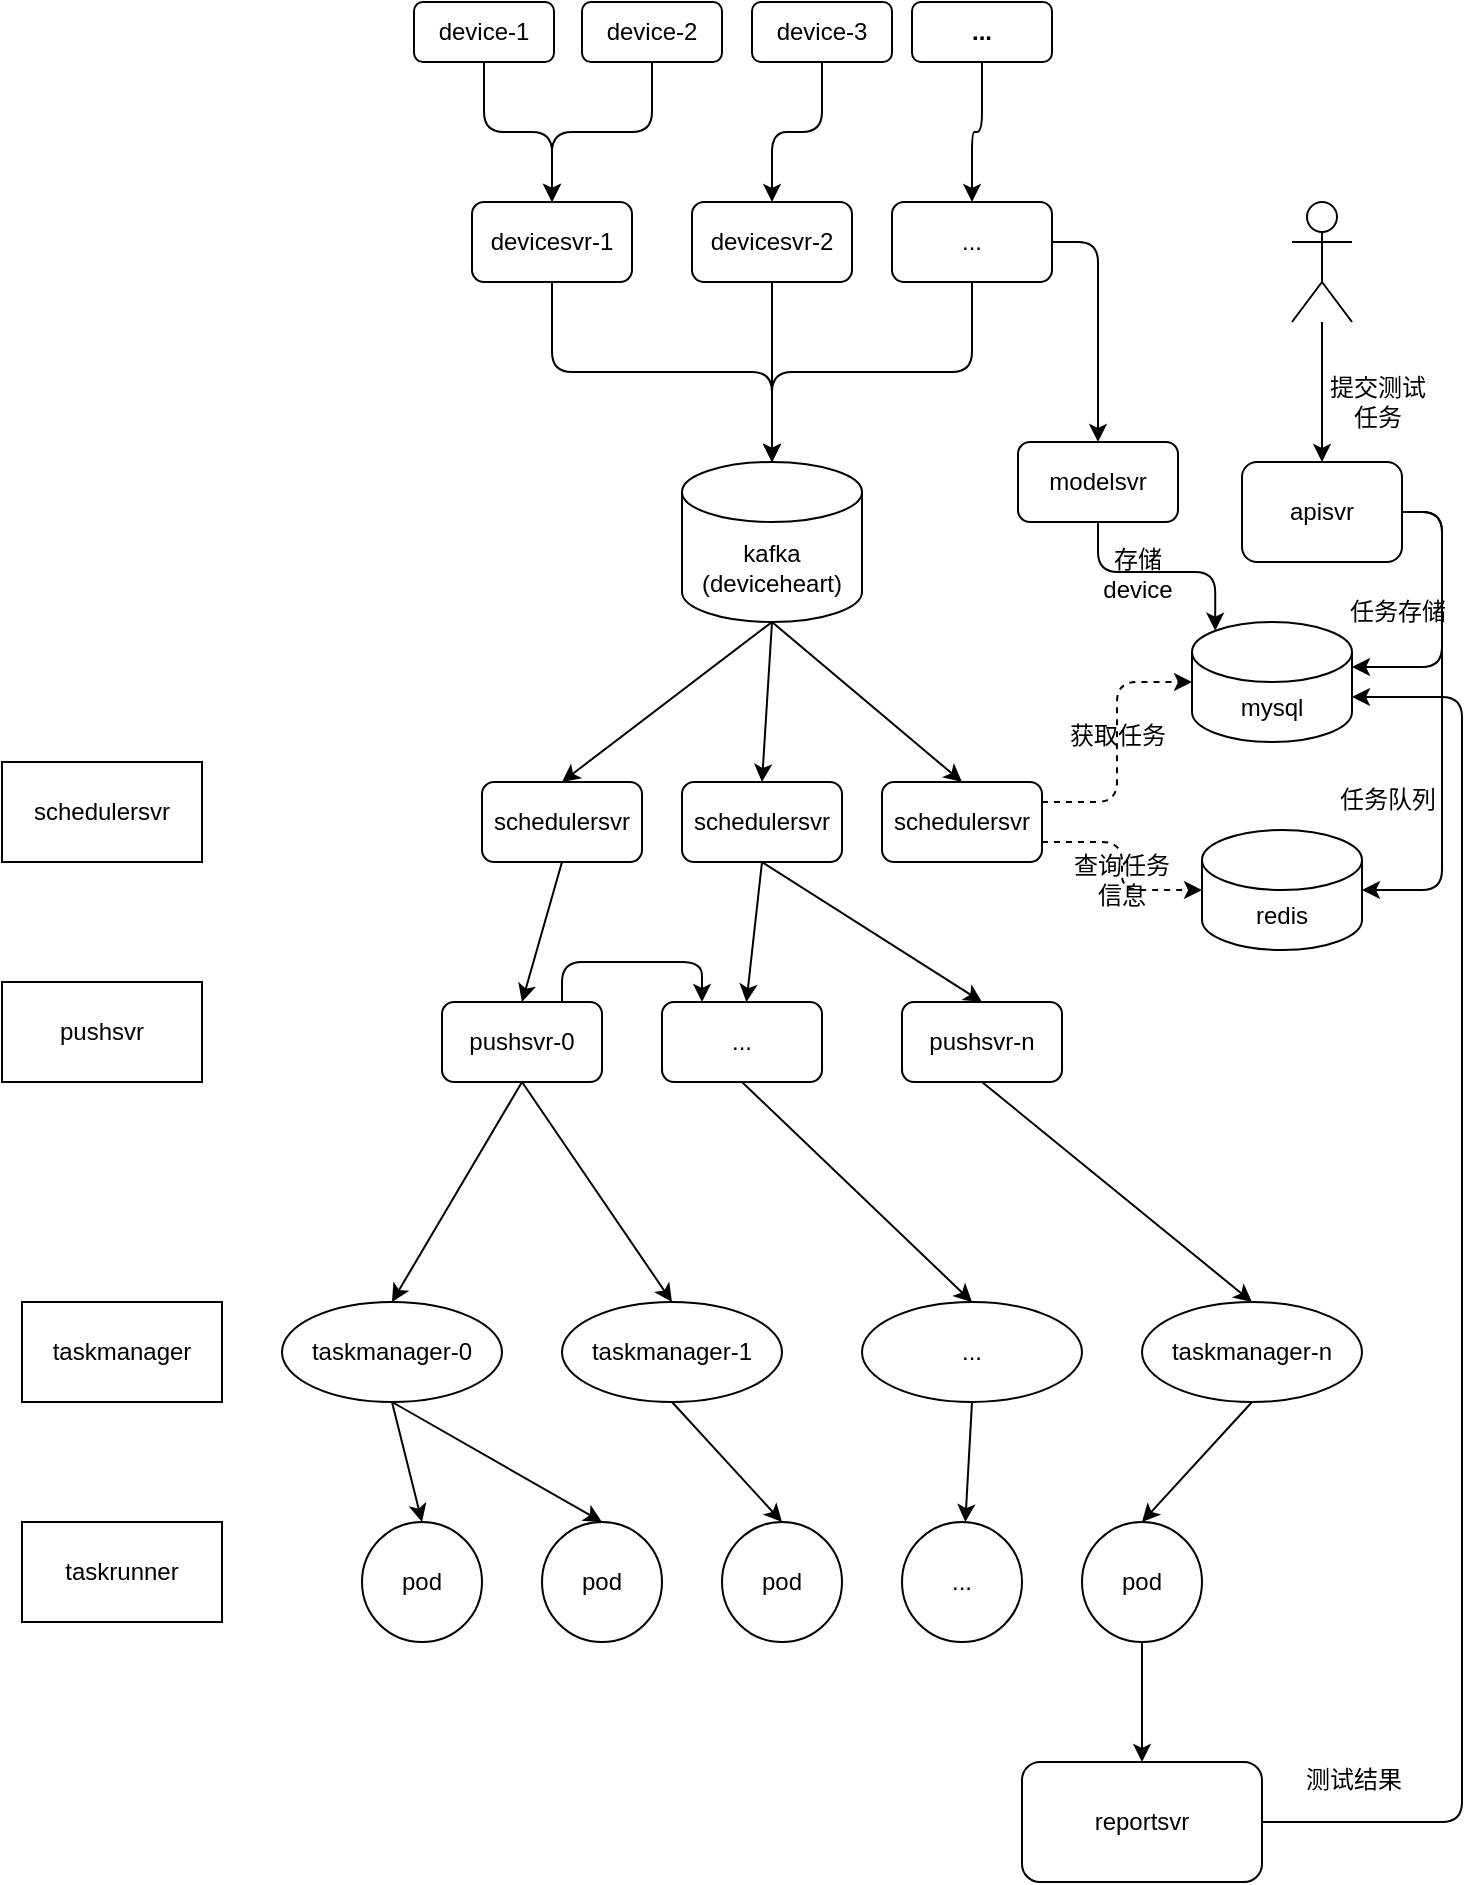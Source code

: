 <mxfile version="20.2.7" type="github">
  <diagram id="ftSVN6Fw9w7qbt5IRIi7" name="第 1 页">
    <mxGraphModel dx="1344" dy="2027" grid="1" gridSize="10" guides="1" tooltips="1" connect="1" arrows="1" fold="1" page="1" pageScale="1" pageWidth="827" pageHeight="1169" math="0" shadow="0">
      <root>
        <mxCell id="0" />
        <mxCell id="1" parent="0" />
        <mxCell id="ZyIvLldJ3OBjITECG5pd-35" style="edgeStyle=none;rounded=0;orthogonalLoop=1;jettySize=auto;html=1;exitX=0.5;exitY=1;exitDx=0;exitDy=0;entryX=0.5;entryY=0;entryDx=0;entryDy=0;" parent="1" source="ZyIvLldJ3OBjITECG5pd-1" target="ZyIvLldJ3OBjITECG5pd-14" edge="1">
          <mxGeometry relative="1" as="geometry" />
        </mxCell>
        <mxCell id="ZyIvLldJ3OBjITECG5pd-36" style="edgeStyle=none;rounded=0;orthogonalLoop=1;jettySize=auto;html=1;exitX=0.5;exitY=1;exitDx=0;exitDy=0;entryX=0.5;entryY=0;entryDx=0;entryDy=0;" parent="1" source="ZyIvLldJ3OBjITECG5pd-1" target="ZyIvLldJ3OBjITECG5pd-15" edge="1">
          <mxGeometry relative="1" as="geometry" />
        </mxCell>
        <mxCell id="ZyIvLldJ3OBjITECG5pd-1" value="taskmanager-0" style="ellipse;whiteSpace=wrap;html=1;" parent="1" vertex="1">
          <mxGeometry x="180" y="430" width="110" height="50" as="geometry" />
        </mxCell>
        <mxCell id="ZyIvLldJ3OBjITECG5pd-37" style="edgeStyle=none;rounded=0;orthogonalLoop=1;jettySize=auto;html=1;exitX=0.5;exitY=1;exitDx=0;exitDy=0;entryX=0.5;entryY=0;entryDx=0;entryDy=0;" parent="1" source="ZyIvLldJ3OBjITECG5pd-2" target="ZyIvLldJ3OBjITECG5pd-16" edge="1">
          <mxGeometry relative="1" as="geometry" />
        </mxCell>
        <mxCell id="ZyIvLldJ3OBjITECG5pd-2" value="taskmanager-1" style="ellipse;whiteSpace=wrap;html=1;" parent="1" vertex="1">
          <mxGeometry x="320" y="430" width="110" height="50" as="geometry" />
        </mxCell>
        <mxCell id="ZyIvLldJ3OBjITECG5pd-38" style="edgeStyle=none;rounded=0;orthogonalLoop=1;jettySize=auto;html=1;exitX=0.5;exitY=1;exitDx=0;exitDy=0;" parent="1" source="ZyIvLldJ3OBjITECG5pd-3" target="ZyIvLldJ3OBjITECG5pd-17" edge="1">
          <mxGeometry relative="1" as="geometry" />
        </mxCell>
        <mxCell id="ZyIvLldJ3OBjITECG5pd-3" value="..." style="ellipse;whiteSpace=wrap;html=1;" parent="1" vertex="1">
          <mxGeometry x="470" y="430" width="110" height="50" as="geometry" />
        </mxCell>
        <mxCell id="ZyIvLldJ3OBjITECG5pd-39" style="edgeStyle=none;rounded=0;orthogonalLoop=1;jettySize=auto;html=1;exitX=0.5;exitY=1;exitDx=0;exitDy=0;entryX=0.5;entryY=0;entryDx=0;entryDy=0;" parent="1" source="ZyIvLldJ3OBjITECG5pd-4" target="ZyIvLldJ3OBjITECG5pd-18" edge="1">
          <mxGeometry relative="1" as="geometry" />
        </mxCell>
        <mxCell id="ZyIvLldJ3OBjITECG5pd-4" value="taskmanager-n" style="ellipse;whiteSpace=wrap;html=1;" parent="1" vertex="1">
          <mxGeometry x="610" y="430" width="110" height="50" as="geometry" />
        </mxCell>
        <mxCell id="ZyIvLldJ3OBjITECG5pd-25" style="edgeStyle=none;rounded=0;orthogonalLoop=1;jettySize=auto;html=1;exitX=0.5;exitY=1;exitDx=0;exitDy=0;entryX=0.5;entryY=0;entryDx=0;entryDy=0;" parent="1" source="ZyIvLldJ3OBjITECG5pd-5" target="ZyIvLldJ3OBjITECG5pd-1" edge="1">
          <mxGeometry relative="1" as="geometry" />
        </mxCell>
        <mxCell id="ZyIvLldJ3OBjITECG5pd-26" style="edgeStyle=none;rounded=0;orthogonalLoop=1;jettySize=auto;html=1;exitX=0.5;exitY=1;exitDx=0;exitDy=0;entryX=0.5;entryY=0;entryDx=0;entryDy=0;" parent="1" source="ZyIvLldJ3OBjITECG5pd-5" target="ZyIvLldJ3OBjITECG5pd-2" edge="1">
          <mxGeometry relative="1" as="geometry" />
        </mxCell>
        <mxCell id="ZyIvLldJ3OBjITECG5pd-43" style="edgeStyle=orthogonalEdgeStyle;rounded=1;orthogonalLoop=1;jettySize=auto;html=1;exitX=0.75;exitY=0;exitDx=0;exitDy=0;entryX=0.25;entryY=0;entryDx=0;entryDy=0;" parent="1" source="ZyIvLldJ3OBjITECG5pd-5" target="ZyIvLldJ3OBjITECG5pd-6" edge="1">
          <mxGeometry relative="1" as="geometry" />
        </mxCell>
        <mxCell id="ZyIvLldJ3OBjITECG5pd-5" value="pushsvr-0" style="rounded=1;whiteSpace=wrap;html=1;" parent="1" vertex="1">
          <mxGeometry x="260" y="280" width="80" height="40" as="geometry" />
        </mxCell>
        <mxCell id="ZyIvLldJ3OBjITECG5pd-27" style="edgeStyle=none;rounded=0;orthogonalLoop=1;jettySize=auto;html=1;exitX=0.5;exitY=1;exitDx=0;exitDy=0;entryX=0.5;entryY=0;entryDx=0;entryDy=0;" parent="1" source="ZyIvLldJ3OBjITECG5pd-6" target="ZyIvLldJ3OBjITECG5pd-3" edge="1">
          <mxGeometry relative="1" as="geometry" />
        </mxCell>
        <mxCell id="ZyIvLldJ3OBjITECG5pd-6" value="..." style="rounded=1;whiteSpace=wrap;html=1;" parent="1" vertex="1">
          <mxGeometry x="370" y="280" width="80" height="40" as="geometry" />
        </mxCell>
        <mxCell id="ZyIvLldJ3OBjITECG5pd-28" style="edgeStyle=none;rounded=0;orthogonalLoop=1;jettySize=auto;html=1;exitX=0.5;exitY=1;exitDx=0;exitDy=0;entryX=0.5;entryY=0;entryDx=0;entryDy=0;" parent="1" source="ZyIvLldJ3OBjITECG5pd-7" target="ZyIvLldJ3OBjITECG5pd-4" edge="1">
          <mxGeometry relative="1" as="geometry" />
        </mxCell>
        <mxCell id="ZyIvLldJ3OBjITECG5pd-7" value="pushsvr-n" style="rounded=1;whiteSpace=wrap;html=1;" parent="1" vertex="1">
          <mxGeometry x="490" y="280" width="80" height="40" as="geometry" />
        </mxCell>
        <mxCell id="ZyIvLldJ3OBjITECG5pd-29" style="edgeStyle=none;rounded=0;orthogonalLoop=1;jettySize=auto;html=1;exitX=0.5;exitY=1;exitDx=0;exitDy=0;entryX=0.5;entryY=0;entryDx=0;entryDy=0;" parent="1" source="ZyIvLldJ3OBjITECG5pd-12" target="ZyIvLldJ3OBjITECG5pd-5" edge="1">
          <mxGeometry relative="1" as="geometry" />
        </mxCell>
        <mxCell id="ZyIvLldJ3OBjITECG5pd-12" value="schedulersvr" style="rounded=1;whiteSpace=wrap;html=1;" parent="1" vertex="1">
          <mxGeometry x="280" y="170" width="80" height="40" as="geometry" />
        </mxCell>
        <mxCell id="ZyIvLldJ3OBjITECG5pd-32" style="edgeStyle=none;rounded=0;orthogonalLoop=1;jettySize=auto;html=1;exitX=0.5;exitY=1;exitDx=0;exitDy=0;exitPerimeter=0;entryX=0.5;entryY=0;entryDx=0;entryDy=0;" parent="1" source="ZyIvLldJ3OBjITECG5pd-13" target="ZyIvLldJ3OBjITECG5pd-12" edge="1">
          <mxGeometry relative="1" as="geometry" />
        </mxCell>
        <mxCell id="ZyIvLldJ3OBjITECG5pd-33" style="edgeStyle=none;rounded=0;orthogonalLoop=1;jettySize=auto;html=1;exitX=0.5;exitY=1;exitDx=0;exitDy=0;exitPerimeter=0;entryX=0.5;entryY=0;entryDx=0;entryDy=0;" parent="1" source="ZyIvLldJ3OBjITECG5pd-13" target="ZyIvLldJ3OBjITECG5pd-30" edge="1">
          <mxGeometry relative="1" as="geometry" />
        </mxCell>
        <mxCell id="ZyIvLldJ3OBjITECG5pd-34" style="edgeStyle=none;rounded=0;orthogonalLoop=1;jettySize=auto;html=1;exitX=0.5;exitY=1;exitDx=0;exitDy=0;exitPerimeter=0;entryX=0.5;entryY=0;entryDx=0;entryDy=0;" parent="1" source="ZyIvLldJ3OBjITECG5pd-13" target="ZyIvLldJ3OBjITECG5pd-31" edge="1">
          <mxGeometry relative="1" as="geometry" />
        </mxCell>
        <mxCell id="ZyIvLldJ3OBjITECG5pd-13" value="&lt;div&gt;kafka&lt;/div&gt;&lt;div&gt;(deviceheart)&lt;br&gt;&lt;/div&gt;" style="shape=cylinder3;whiteSpace=wrap;html=1;boundedLbl=1;backgroundOutline=1;size=15;" parent="1" vertex="1">
          <mxGeometry x="380" y="10" width="90" height="80" as="geometry" />
        </mxCell>
        <mxCell id="ZyIvLldJ3OBjITECG5pd-14" value="pod" style="ellipse;whiteSpace=wrap;html=1;aspect=fixed;" parent="1" vertex="1">
          <mxGeometry x="220" y="540" width="60" height="60" as="geometry" />
        </mxCell>
        <mxCell id="ZyIvLldJ3OBjITECG5pd-15" value="pod" style="ellipse;whiteSpace=wrap;html=1;aspect=fixed;" parent="1" vertex="1">
          <mxGeometry x="310" y="540" width="60" height="60" as="geometry" />
        </mxCell>
        <mxCell id="ZyIvLldJ3OBjITECG5pd-16" value="pod" style="ellipse;whiteSpace=wrap;html=1;aspect=fixed;" parent="1" vertex="1">
          <mxGeometry x="400" y="540" width="60" height="60" as="geometry" />
        </mxCell>
        <mxCell id="ZyIvLldJ3OBjITECG5pd-17" value="..." style="ellipse;whiteSpace=wrap;html=1;aspect=fixed;" parent="1" vertex="1">
          <mxGeometry x="490" y="540" width="60" height="60" as="geometry" />
        </mxCell>
        <mxCell id="L9WqjUFJUXGRfM3yI8P8-16" style="edgeStyle=orthogonalEdgeStyle;rounded=1;orthogonalLoop=1;jettySize=auto;html=1;exitX=0.5;exitY=1;exitDx=0;exitDy=0;entryX=0.5;entryY=0;entryDx=0;entryDy=0;" edge="1" parent="1" source="ZyIvLldJ3OBjITECG5pd-18" target="L9WqjUFJUXGRfM3yI8P8-15">
          <mxGeometry relative="1" as="geometry" />
        </mxCell>
        <mxCell id="ZyIvLldJ3OBjITECG5pd-18" value="pod" style="ellipse;whiteSpace=wrap;html=1;aspect=fixed;" parent="1" vertex="1">
          <mxGeometry x="580" y="540" width="60" height="60" as="geometry" />
        </mxCell>
        <mxCell id="ZyIvLldJ3OBjITECG5pd-21" value="taskrunner" style="rounded=0;whiteSpace=wrap;html=1;" parent="1" vertex="1">
          <mxGeometry x="50" y="540" width="100" height="50" as="geometry" />
        </mxCell>
        <mxCell id="ZyIvLldJ3OBjITECG5pd-22" value="taskmanager" style="rounded=0;whiteSpace=wrap;html=1;" parent="1" vertex="1">
          <mxGeometry x="50" y="430" width="100" height="50" as="geometry" />
        </mxCell>
        <mxCell id="ZyIvLldJ3OBjITECG5pd-23" value="pushsvr" style="rounded=0;whiteSpace=wrap;html=1;" parent="1" vertex="1">
          <mxGeometry x="40" y="270" width="100" height="50" as="geometry" />
        </mxCell>
        <mxCell id="ZyIvLldJ3OBjITECG5pd-24" value="schedulersvr" style="rounded=0;whiteSpace=wrap;html=1;" parent="1" vertex="1">
          <mxGeometry x="40" y="160" width="100" height="50" as="geometry" />
        </mxCell>
        <mxCell id="ZyIvLldJ3OBjITECG5pd-40" style="edgeStyle=none;rounded=0;orthogonalLoop=1;jettySize=auto;html=1;exitX=0.5;exitY=1;exitDx=0;exitDy=0;" parent="1" source="ZyIvLldJ3OBjITECG5pd-30" target="ZyIvLldJ3OBjITECG5pd-6" edge="1">
          <mxGeometry relative="1" as="geometry" />
        </mxCell>
        <mxCell id="ZyIvLldJ3OBjITECG5pd-41" style="edgeStyle=none;rounded=0;orthogonalLoop=1;jettySize=auto;html=1;exitX=0.5;exitY=1;exitDx=0;exitDy=0;entryX=0.5;entryY=0;entryDx=0;entryDy=0;" parent="1" source="ZyIvLldJ3OBjITECG5pd-30" target="ZyIvLldJ3OBjITECG5pd-7" edge="1">
          <mxGeometry relative="1" as="geometry" />
        </mxCell>
        <mxCell id="ZyIvLldJ3OBjITECG5pd-30" value="schedulersvr" style="rounded=1;whiteSpace=wrap;html=1;" parent="1" vertex="1">
          <mxGeometry x="380" y="170" width="80" height="40" as="geometry" />
        </mxCell>
        <mxCell id="L9WqjUFJUXGRfM3yI8P8-11" style="edgeStyle=orthogonalEdgeStyle;rounded=1;orthogonalLoop=1;jettySize=auto;html=1;exitX=1;exitY=0.75;exitDx=0;exitDy=0;entryX=0;entryY=0.5;entryDx=0;entryDy=0;entryPerimeter=0;dashed=1;" edge="1" parent="1" source="ZyIvLldJ3OBjITECG5pd-31" target="L9WqjUFJUXGRfM3yI8P8-2">
          <mxGeometry relative="1" as="geometry" />
        </mxCell>
        <mxCell id="L9WqjUFJUXGRfM3yI8P8-12" style="edgeStyle=orthogonalEdgeStyle;rounded=1;orthogonalLoop=1;jettySize=auto;html=1;exitX=1;exitY=0.25;exitDx=0;exitDy=0;entryX=0;entryY=0.5;entryDx=0;entryDy=0;entryPerimeter=0;dashed=1;" edge="1" parent="1" source="ZyIvLldJ3OBjITECG5pd-31" target="L9WqjUFJUXGRfM3yI8P8-4">
          <mxGeometry relative="1" as="geometry" />
        </mxCell>
        <mxCell id="ZyIvLldJ3OBjITECG5pd-31" value="schedulersvr" style="rounded=1;whiteSpace=wrap;html=1;" parent="1" vertex="1">
          <mxGeometry x="480" y="170" width="80" height="40" as="geometry" />
        </mxCell>
        <mxCell id="ZyIvLldJ3OBjITECG5pd-47" style="edgeStyle=orthogonalEdgeStyle;rounded=1;orthogonalLoop=1;jettySize=auto;html=1;exitX=0.5;exitY=1;exitDx=0;exitDy=0;entryX=0.5;entryY=0;entryDx=0;entryDy=0;entryPerimeter=0;" parent="1" source="ZyIvLldJ3OBjITECG5pd-44" target="ZyIvLldJ3OBjITECG5pd-13" edge="1">
          <mxGeometry relative="1" as="geometry" />
        </mxCell>
        <mxCell id="ZyIvLldJ3OBjITECG5pd-44" value="devicesvr-1" style="rounded=1;whiteSpace=wrap;html=1;" parent="1" vertex="1">
          <mxGeometry x="275" y="-120" width="80" height="40" as="geometry" />
        </mxCell>
        <mxCell id="ZyIvLldJ3OBjITECG5pd-48" style="edgeStyle=orthogonalEdgeStyle;rounded=1;orthogonalLoop=1;jettySize=auto;html=1;exitX=0.5;exitY=1;exitDx=0;exitDy=0;" parent="1" source="ZyIvLldJ3OBjITECG5pd-45" edge="1">
          <mxGeometry relative="1" as="geometry">
            <mxPoint x="425" y="10" as="targetPoint" />
          </mxGeometry>
        </mxCell>
        <mxCell id="ZyIvLldJ3OBjITECG5pd-45" value="devicesvr-2" style="rounded=1;whiteSpace=wrap;html=1;" parent="1" vertex="1">
          <mxGeometry x="385" y="-120" width="80" height="40" as="geometry" />
        </mxCell>
        <mxCell id="ZyIvLldJ3OBjITECG5pd-49" style="edgeStyle=orthogonalEdgeStyle;rounded=1;orthogonalLoop=1;jettySize=auto;html=1;exitX=0.5;exitY=1;exitDx=0;exitDy=0;entryX=0.5;entryY=0;entryDx=0;entryDy=0;entryPerimeter=0;" parent="1" source="ZyIvLldJ3OBjITECG5pd-46" target="ZyIvLldJ3OBjITECG5pd-13" edge="1">
          <mxGeometry relative="1" as="geometry" />
        </mxCell>
        <mxCell id="L9WqjUFJUXGRfM3yI8P8-22" style="edgeStyle=orthogonalEdgeStyle;rounded=1;orthogonalLoop=1;jettySize=auto;html=1;exitX=1;exitY=0.5;exitDx=0;exitDy=0;entryX=0.5;entryY=0;entryDx=0;entryDy=0;" edge="1" parent="1" source="ZyIvLldJ3OBjITECG5pd-46" target="L9WqjUFJUXGRfM3yI8P8-20">
          <mxGeometry relative="1" as="geometry" />
        </mxCell>
        <mxCell id="ZyIvLldJ3OBjITECG5pd-46" value="..." style="rounded=1;whiteSpace=wrap;html=1;" parent="1" vertex="1">
          <mxGeometry x="485" y="-120" width="80" height="40" as="geometry" />
        </mxCell>
        <mxCell id="ZyIvLldJ3OBjITECG5pd-55" style="edgeStyle=orthogonalEdgeStyle;rounded=1;orthogonalLoop=1;jettySize=auto;html=1;exitX=0.5;exitY=1;exitDx=0;exitDy=0;entryX=0.5;entryY=0;entryDx=0;entryDy=0;" parent="1" source="ZyIvLldJ3OBjITECG5pd-50" target="ZyIvLldJ3OBjITECG5pd-44" edge="1">
          <mxGeometry relative="1" as="geometry" />
        </mxCell>
        <mxCell id="ZyIvLldJ3OBjITECG5pd-50" value="device-1" style="rounded=1;whiteSpace=wrap;html=1;" parent="1" vertex="1">
          <mxGeometry x="246" y="-220" width="70" height="30" as="geometry" />
        </mxCell>
        <mxCell id="ZyIvLldJ3OBjITECG5pd-56" style="edgeStyle=orthogonalEdgeStyle;rounded=1;orthogonalLoop=1;jettySize=auto;html=1;exitX=0.5;exitY=1;exitDx=0;exitDy=0;entryX=0.5;entryY=0;entryDx=0;entryDy=0;" parent="1" source="ZyIvLldJ3OBjITECG5pd-51" target="ZyIvLldJ3OBjITECG5pd-44" edge="1">
          <mxGeometry relative="1" as="geometry" />
        </mxCell>
        <mxCell id="ZyIvLldJ3OBjITECG5pd-51" value="device-2" style="rounded=1;whiteSpace=wrap;html=1;" parent="1" vertex="1">
          <mxGeometry x="330" y="-220" width="70" height="30" as="geometry" />
        </mxCell>
        <mxCell id="ZyIvLldJ3OBjITECG5pd-58" style="edgeStyle=orthogonalEdgeStyle;rounded=1;orthogonalLoop=1;jettySize=auto;html=1;exitX=0.5;exitY=1;exitDx=0;exitDy=0;entryX=0.5;entryY=0;entryDx=0;entryDy=0;" parent="1" source="ZyIvLldJ3OBjITECG5pd-52" target="ZyIvLldJ3OBjITECG5pd-46" edge="1">
          <mxGeometry relative="1" as="geometry" />
        </mxCell>
        <mxCell id="ZyIvLldJ3OBjITECG5pd-52" value="..." style="rounded=1;whiteSpace=wrap;html=1;fontStyle=1" parent="1" vertex="1">
          <mxGeometry x="495" y="-220" width="70" height="30" as="geometry" />
        </mxCell>
        <mxCell id="ZyIvLldJ3OBjITECG5pd-57" style="edgeStyle=orthogonalEdgeStyle;rounded=1;orthogonalLoop=1;jettySize=auto;html=1;exitX=0.5;exitY=1;exitDx=0;exitDy=0;entryX=0.5;entryY=0;entryDx=0;entryDy=0;" parent="1" source="ZyIvLldJ3OBjITECG5pd-54" target="ZyIvLldJ3OBjITECG5pd-45" edge="1">
          <mxGeometry relative="1" as="geometry" />
        </mxCell>
        <mxCell id="ZyIvLldJ3OBjITECG5pd-54" value="device-3" style="rounded=1;whiteSpace=wrap;html=1;" parent="1" vertex="1">
          <mxGeometry x="415" y="-220" width="70" height="30" as="geometry" />
        </mxCell>
        <mxCell id="L9WqjUFJUXGRfM3yI8P8-5" style="edgeStyle=orthogonalEdgeStyle;rounded=1;orthogonalLoop=1;jettySize=auto;html=1;exitX=1;exitY=0.5;exitDx=0;exitDy=0;entryX=1;entryY=0.5;entryDx=0;entryDy=0;entryPerimeter=0;" edge="1" parent="1" source="L9WqjUFJUXGRfM3yI8P8-1" target="L9WqjUFJUXGRfM3yI8P8-2">
          <mxGeometry relative="1" as="geometry" />
        </mxCell>
        <mxCell id="L9WqjUFJUXGRfM3yI8P8-6" style="edgeStyle=orthogonalEdgeStyle;rounded=1;orthogonalLoop=1;jettySize=auto;html=1;exitX=1;exitY=0.5;exitDx=0;exitDy=0;entryX=1;entryY=0;entryDx=0;entryDy=22.5;entryPerimeter=0;" edge="1" parent="1" source="L9WqjUFJUXGRfM3yI8P8-1" target="L9WqjUFJUXGRfM3yI8P8-4">
          <mxGeometry relative="1" as="geometry" />
        </mxCell>
        <mxCell id="L9WqjUFJUXGRfM3yI8P8-1" value="apisvr" style="rounded=1;whiteSpace=wrap;html=1;" vertex="1" parent="1">
          <mxGeometry x="660" y="10" width="80" height="50" as="geometry" />
        </mxCell>
        <mxCell id="L9WqjUFJUXGRfM3yI8P8-2" value="&lt;div&gt;redis&lt;/div&gt;" style="shape=cylinder3;whiteSpace=wrap;html=1;boundedLbl=1;backgroundOutline=1;size=15;" vertex="1" parent="1">
          <mxGeometry x="640" y="194" width="80" height="60" as="geometry" />
        </mxCell>
        <mxCell id="L9WqjUFJUXGRfM3yI8P8-9" value="" style="edgeStyle=orthogonalEdgeStyle;rounded=1;orthogonalLoop=1;jettySize=auto;html=1;" edge="1" parent="1" source="L9WqjUFJUXGRfM3yI8P8-3" target="L9WqjUFJUXGRfM3yI8P8-1">
          <mxGeometry relative="1" as="geometry" />
        </mxCell>
        <mxCell id="L9WqjUFJUXGRfM3yI8P8-3" value="" style="shape=umlActor;verticalLabelPosition=bottom;verticalAlign=top;html=1;outlineConnect=0;" vertex="1" parent="1">
          <mxGeometry x="685" y="-120" width="30" height="60" as="geometry" />
        </mxCell>
        <mxCell id="L9WqjUFJUXGRfM3yI8P8-4" value="&lt;div&gt;mysql&lt;/div&gt;" style="shape=cylinder3;whiteSpace=wrap;html=1;boundedLbl=1;backgroundOutline=1;size=15;" vertex="1" parent="1">
          <mxGeometry x="635" y="90" width="80" height="60" as="geometry" />
        </mxCell>
        <mxCell id="L9WqjUFJUXGRfM3yI8P8-7" value="任务队列" style="text;html=1;strokeColor=none;fillColor=none;align=center;verticalAlign=middle;whiteSpace=wrap;rounded=0;" vertex="1" parent="1">
          <mxGeometry x="703" y="164" width="60" height="30" as="geometry" />
        </mxCell>
        <mxCell id="L9WqjUFJUXGRfM3yI8P8-8" value="任务存储" style="text;html=1;strokeColor=none;fillColor=none;align=center;verticalAlign=middle;whiteSpace=wrap;rounded=0;" vertex="1" parent="1">
          <mxGeometry x="708" y="70" width="60" height="30" as="geometry" />
        </mxCell>
        <mxCell id="L9WqjUFJUXGRfM3yI8P8-10" value="提交测试任务" style="text;html=1;strokeColor=none;fillColor=none;align=center;verticalAlign=middle;whiteSpace=wrap;rounded=0;" vertex="1" parent="1">
          <mxGeometry x="698" y="-35" width="60" height="30" as="geometry" />
        </mxCell>
        <mxCell id="L9WqjUFJUXGRfM3yI8P8-13" value="获取任务" style="text;html=1;strokeColor=none;fillColor=none;align=center;verticalAlign=middle;whiteSpace=wrap;rounded=0;" vertex="1" parent="1">
          <mxGeometry x="568" y="132" width="60" height="30" as="geometry" />
        </mxCell>
        <mxCell id="L9WqjUFJUXGRfM3yI8P8-14" value="查询任务信息" style="text;html=1;strokeColor=none;fillColor=none;align=center;verticalAlign=middle;whiteSpace=wrap;rounded=0;" vertex="1" parent="1">
          <mxGeometry x="570" y="204" width="60" height="30" as="geometry" />
        </mxCell>
        <mxCell id="L9WqjUFJUXGRfM3yI8P8-17" style="edgeStyle=orthogonalEdgeStyle;rounded=1;orthogonalLoop=1;jettySize=auto;html=1;exitX=1;exitY=0.5;exitDx=0;exitDy=0;entryX=1;entryY=0;entryDx=0;entryDy=37.5;entryPerimeter=0;" edge="1" parent="1" source="L9WqjUFJUXGRfM3yI8P8-15" target="L9WqjUFJUXGRfM3yI8P8-4">
          <mxGeometry relative="1" as="geometry">
            <Array as="points">
              <mxPoint x="770" y="690" />
              <mxPoint x="770" y="128" />
            </Array>
          </mxGeometry>
        </mxCell>
        <mxCell id="L9WqjUFJUXGRfM3yI8P8-15" value="reportsvr" style="rounded=1;whiteSpace=wrap;html=1;" vertex="1" parent="1">
          <mxGeometry x="550" y="660" width="120" height="60" as="geometry" />
        </mxCell>
        <mxCell id="L9WqjUFJUXGRfM3yI8P8-19" value="测试结果" style="text;html=1;strokeColor=none;fillColor=none;align=center;verticalAlign=middle;whiteSpace=wrap;rounded=0;" vertex="1" parent="1">
          <mxGeometry x="686" y="654" width="60" height="30" as="geometry" />
        </mxCell>
        <mxCell id="L9WqjUFJUXGRfM3yI8P8-23" style="edgeStyle=orthogonalEdgeStyle;rounded=1;orthogonalLoop=1;jettySize=auto;html=1;exitX=0.5;exitY=1;exitDx=0;exitDy=0;entryX=0.145;entryY=0;entryDx=0;entryDy=4.35;entryPerimeter=0;" edge="1" parent="1" source="L9WqjUFJUXGRfM3yI8P8-20" target="L9WqjUFJUXGRfM3yI8P8-4">
          <mxGeometry relative="1" as="geometry" />
        </mxCell>
        <mxCell id="L9WqjUFJUXGRfM3yI8P8-20" value="modelsvr" style="rounded=1;whiteSpace=wrap;html=1;" vertex="1" parent="1">
          <mxGeometry x="548" width="80" height="40" as="geometry" />
        </mxCell>
        <mxCell id="L9WqjUFJUXGRfM3yI8P8-24" value="存储device" style="text;html=1;strokeColor=none;fillColor=none;align=center;verticalAlign=middle;whiteSpace=wrap;rounded=0;" vertex="1" parent="1">
          <mxGeometry x="578" y="51" width="60" height="30" as="geometry" />
        </mxCell>
      </root>
    </mxGraphModel>
  </diagram>
</mxfile>
